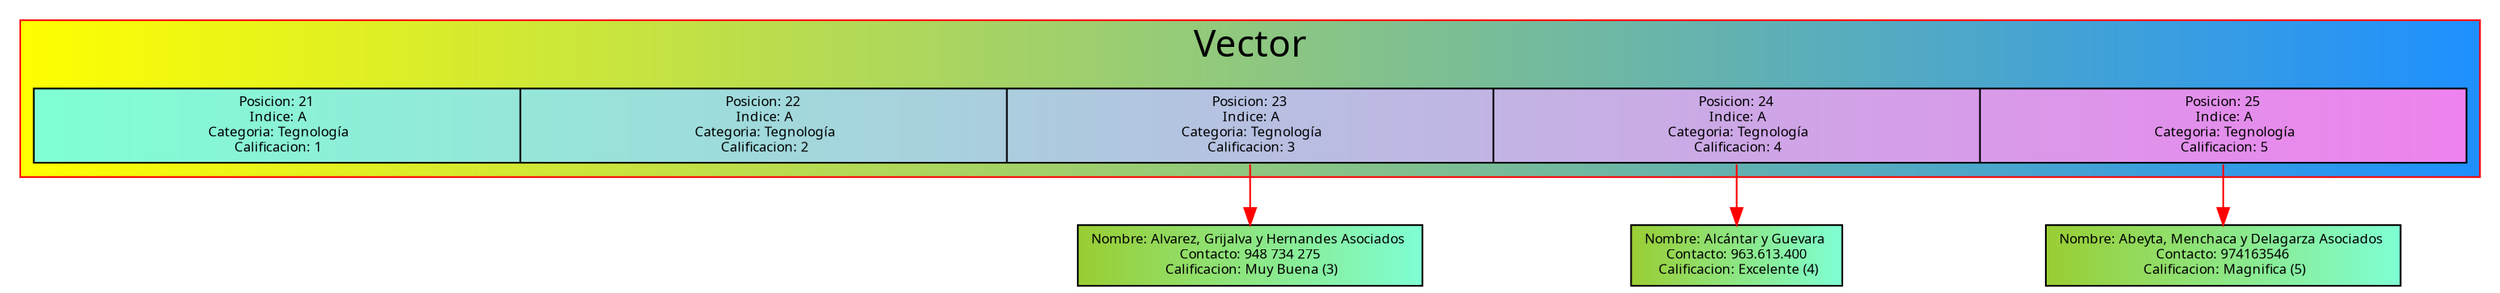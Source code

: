 digraph grafo{
fontname="Verdana" color=red fontsize=22;
node [shape=record fontsize=8 fontname="Verdana" style=filled];
edge [color="blue"]
subgraph cluster{
label = "Vector";
bgcolor="yellow:dodgerblue"
Vector[label="<20>Posicion: 21\n Indice: A\n Categoria: Tegnología\n Calificacion: 1|<21>Posicion: 22\n Indice: A\n Categoria: Tegnología\n Calificacion: 2|<22>Posicion: 23\n Indice: A\n Categoria: Tegnología\n Calificacion: 3|<23>Posicion: 24\n Indice: A\n Categoria: Tegnología\n Calificacion: 4|<24>Posicion: 25\n Indice: A\n Categoria: Tegnología\n Calificacion: 5",width=20, fillcolor="aquamarine:violet"];
}
2231[label="Nombre: Alvarez, Grijalva y Hernandes Asociados \n Contacto: 948 734 275 \n Calificacion: Muy Buena (3)", fillcolor="yellowgreen:aquamarine"];
Vector:22->2231[color=red]
2341[label="Nombre: Alcántar y Guevara \n Contacto: 963.613.400 \n Calificacion: Excelente (4)", fillcolor="yellowgreen:aquamarine"];
Vector:23->2341[color=red]
2451[label="Nombre: Abeyta, Menchaca y Delagarza Asociados \n Contacto: 974163546 \n Calificacion: Magnifica (5)", fillcolor="yellowgreen:aquamarine"];
Vector:24->2451[color=red]
}